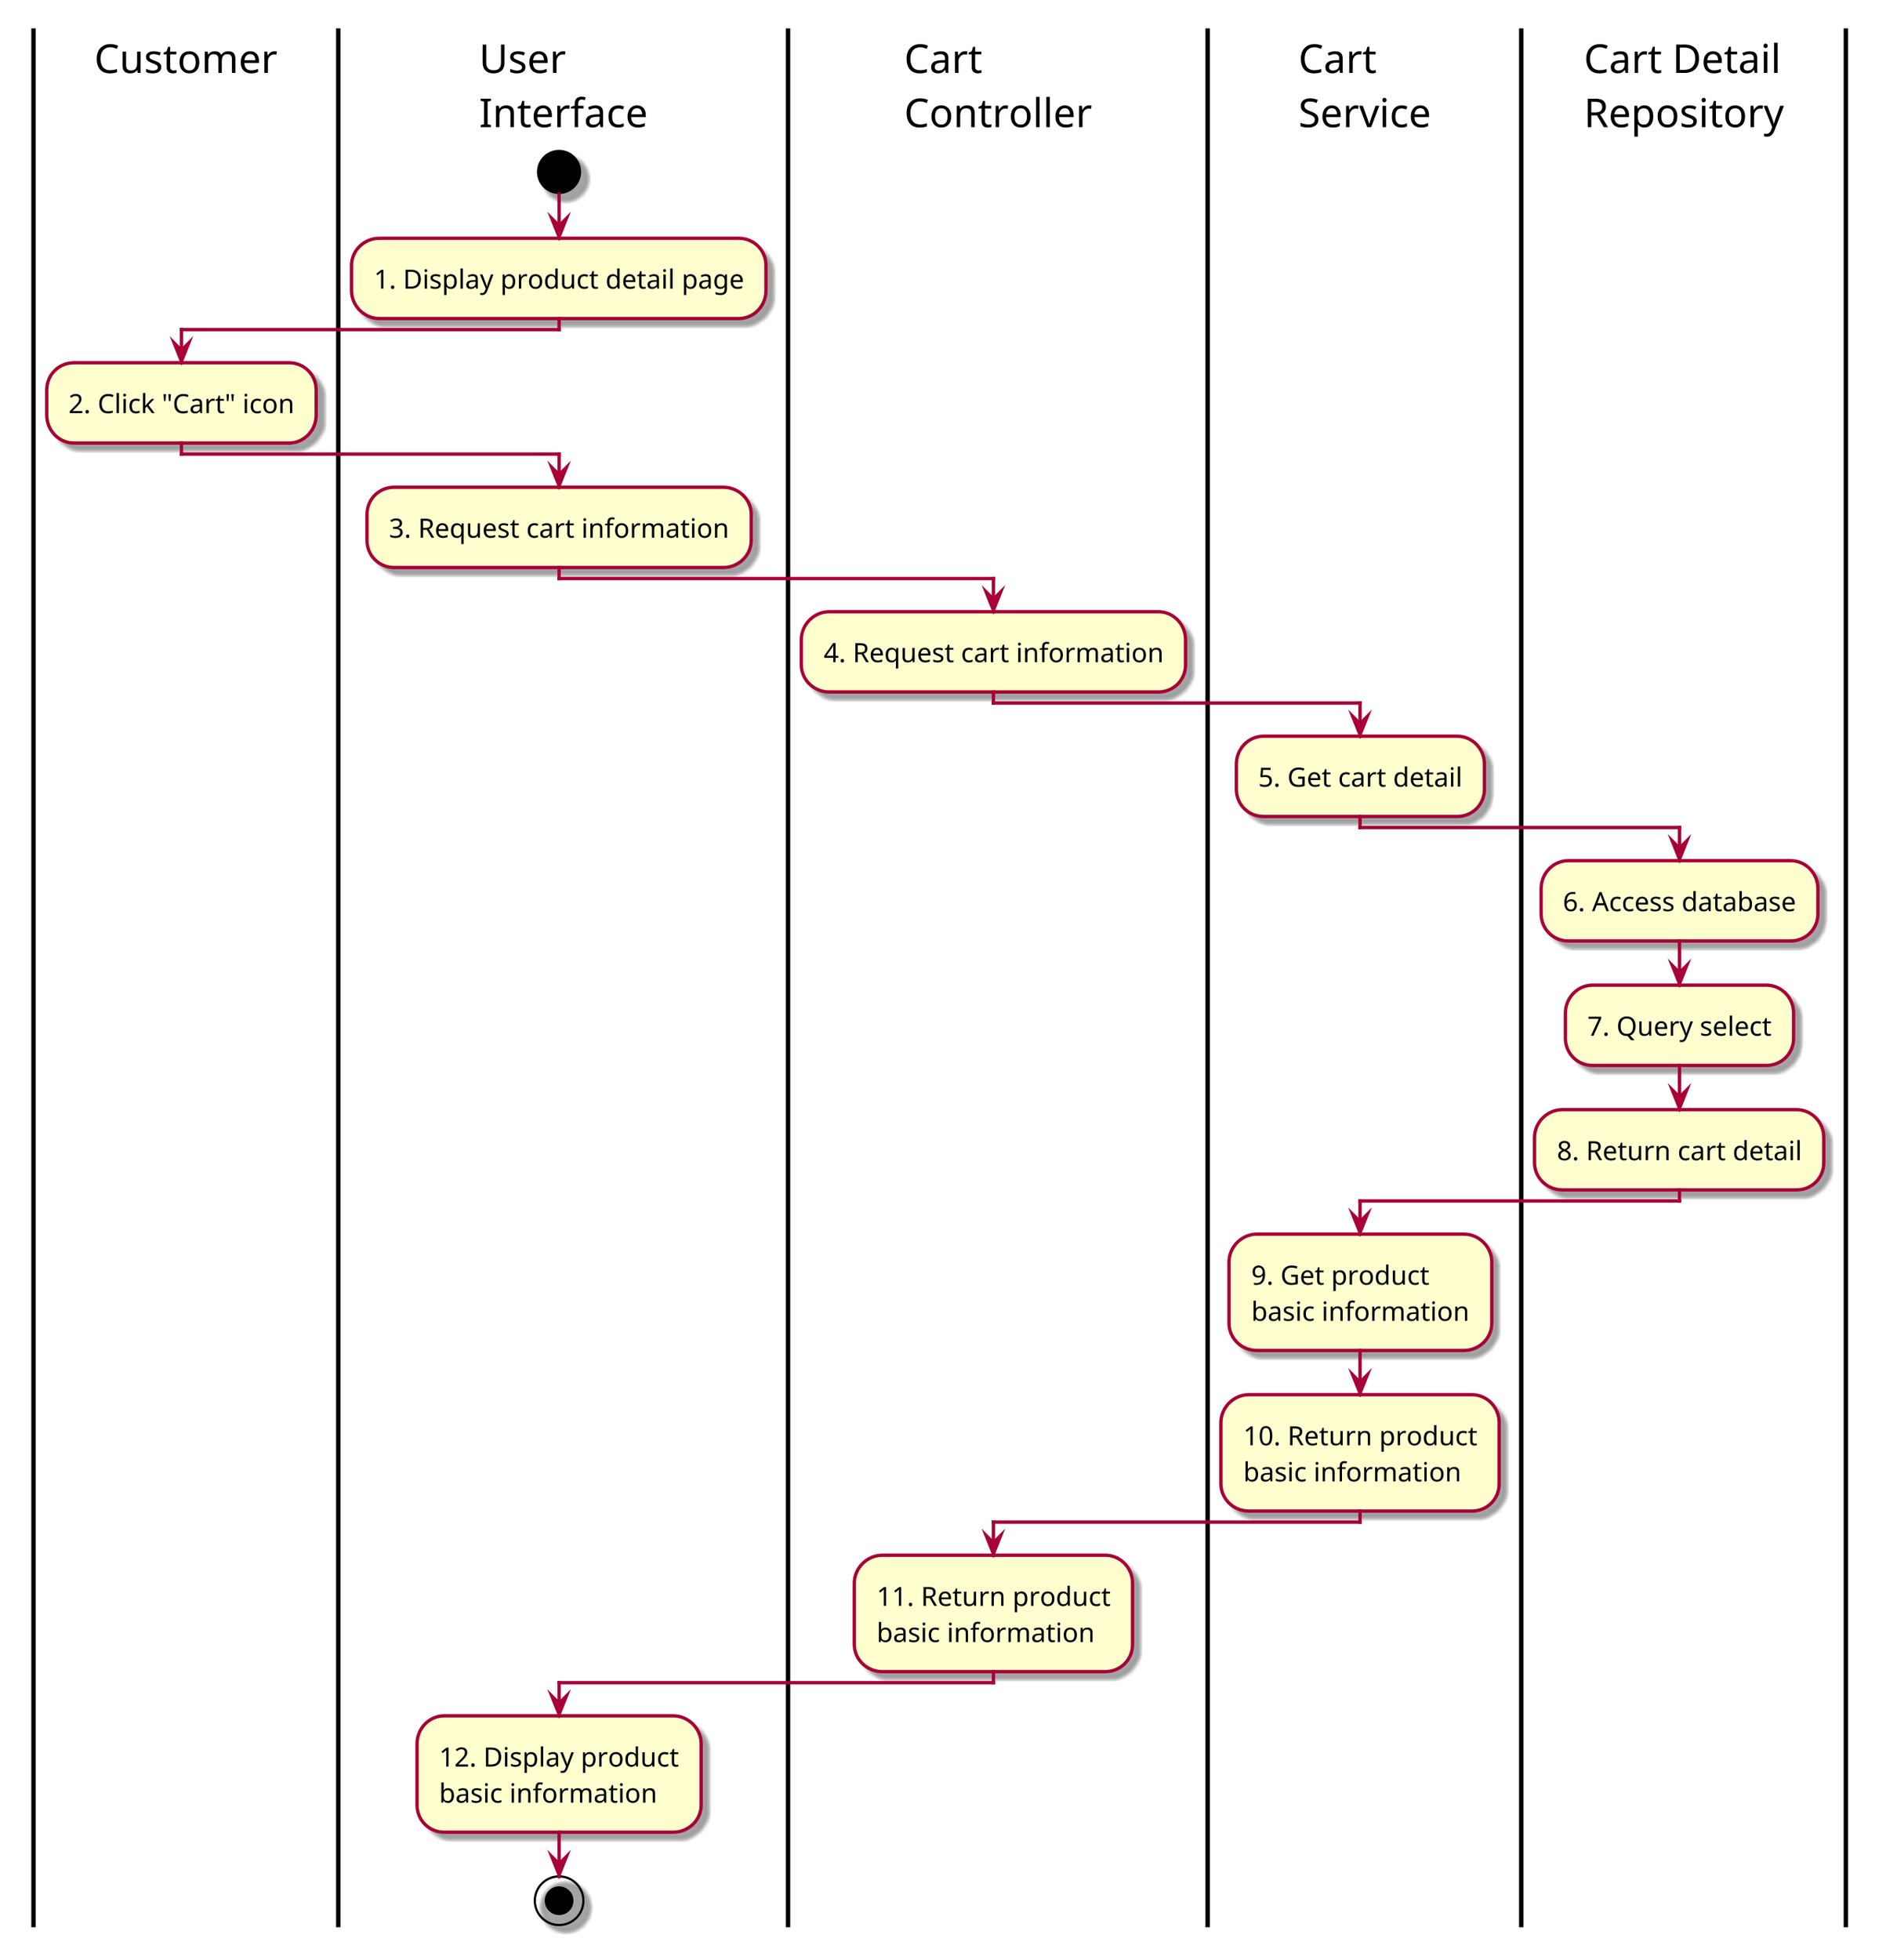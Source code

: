 @startuml ActViewBasicProductInformation

skin rose
scale 3

|Customer|
|User\nInterface|
|Cart\nController|
|Cart\nService|
|Cart Detail\nRepository|
|User\nInterface|
start
:1. Display product detail page;
|Customer|
:2. Click "Cart" icon;
|User\nInterface|
:3. Request cart information;
|Cart\nController|
:4. Request cart information;
|Cart\nService|
:5. Get cart detail;
|Cart Detail\nRepository|
:6. Access database;
:7. Query select;
:8. Return cart detail;
|Cart\nService|
:9. Get product\nbasic information;
:10. Return product\nbasic information;
|Cart\nController|
:11. Return product\nbasic information;
|User\nInterface|
:12. Display product\nbasic information;
stop

@enduml